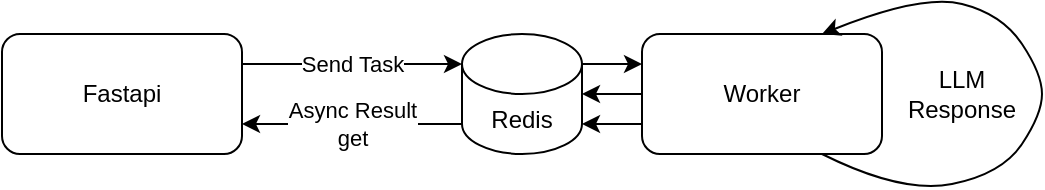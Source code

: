 <mxfile version="21.6.8" type="github">
  <diagram name="Page-1" id="74e2e168-ea6b-b213-b513-2b3c1d86103e">
    <mxGraphModel dx="702" dy="486" grid="1" gridSize="10" guides="1" tooltips="1" connect="1" arrows="1" fold="1" page="1" pageScale="1" pageWidth="1100" pageHeight="850" background="none" math="0" shadow="0">
      <root>
        <mxCell id="0" />
        <mxCell id="1" parent="0" />
        <mxCell id="gXzDlIQ9lHYVgcgvqdBY-1" value="Fastapi" style="rounded=1;whiteSpace=wrap;html=1;" vertex="1" parent="1">
          <mxGeometry x="110" y="280" width="120" height="60" as="geometry" />
        </mxCell>
        <mxCell id="gXzDlIQ9lHYVgcgvqdBY-32" value="" style="edgeStyle=orthogonalEdgeStyle;rounded=0;orthogonalLoop=1;jettySize=auto;html=1;" edge="1" parent="1" source="gXzDlIQ9lHYVgcgvqdBY-2" target="gXzDlIQ9lHYVgcgvqdBY-15">
          <mxGeometry relative="1" as="geometry" />
        </mxCell>
        <mxCell id="gXzDlIQ9lHYVgcgvqdBY-2" value="Worker" style="rounded=1;whiteSpace=wrap;html=1;" vertex="1" parent="1">
          <mxGeometry x="430" y="280" width="120" height="60" as="geometry" />
        </mxCell>
        <mxCell id="gXzDlIQ9lHYVgcgvqdBY-15" value="Redis" style="shape=cylinder3;whiteSpace=wrap;html=1;boundedLbl=1;backgroundOutline=1;size=15;" vertex="1" parent="1">
          <mxGeometry x="340" y="280" width="60" height="60" as="geometry" />
        </mxCell>
        <mxCell id="gXzDlIQ9lHYVgcgvqdBY-21" value="" style="curved=1;endArrow=classic;html=1;rounded=0;exitX=0.75;exitY=1;exitDx=0;exitDy=0;entryX=0.75;entryY=0;entryDx=0;entryDy=0;" edge="1" parent="1" source="gXzDlIQ9lHYVgcgvqdBY-2" target="gXzDlIQ9lHYVgcgvqdBY-2">
          <mxGeometry width="50" height="50" relative="1" as="geometry">
            <mxPoint x="650" y="335" as="sourcePoint" />
            <mxPoint x="700" y="285" as="targetPoint" />
            <Array as="points">
              <mxPoint x="560" y="360" />
              <mxPoint x="610" y="350" />
              <mxPoint x="630" y="320" />
              <mxPoint x="630" y="300" />
              <mxPoint x="610" y="270" />
              <mxPoint x="570" y="260" />
            </Array>
          </mxGeometry>
        </mxCell>
        <mxCell id="gXzDlIQ9lHYVgcgvqdBY-22" value="LLM Response" style="text;html=1;strokeColor=none;fillColor=none;align=center;verticalAlign=middle;whiteSpace=wrap;rounded=0;" vertex="1" parent="1">
          <mxGeometry x="560" y="290" width="60" height="40" as="geometry" />
        </mxCell>
        <mxCell id="gXzDlIQ9lHYVgcgvqdBY-24" value="" style="endArrow=classic;html=1;rounded=0;exitX=1;exitY=0.25;exitDx=0;exitDy=0;entryX=0;entryY=0;entryDx=0;entryDy=15;entryPerimeter=0;" edge="1" parent="1" source="gXzDlIQ9lHYVgcgvqdBY-1" target="gXzDlIQ9lHYVgcgvqdBY-15">
          <mxGeometry relative="1" as="geometry">
            <mxPoint x="580" y="430" as="sourcePoint" />
            <mxPoint x="320" y="290" as="targetPoint" />
          </mxGeometry>
        </mxCell>
        <mxCell id="gXzDlIQ9lHYVgcgvqdBY-25" value="Send Task" style="edgeLabel;resizable=0;html=1;align=center;verticalAlign=middle;" connectable="0" vertex="1" parent="gXzDlIQ9lHYVgcgvqdBY-24">
          <mxGeometry relative="1" as="geometry" />
        </mxCell>
        <mxCell id="gXzDlIQ9lHYVgcgvqdBY-26" value="" style="endArrow=classic;html=1;rounded=0;exitX=0;exitY=1;exitDx=0;exitDy=-15;entryX=1;entryY=0.75;entryDx=0;entryDy=0;exitPerimeter=0;" edge="1" parent="1" source="gXzDlIQ9lHYVgcgvqdBY-15" target="gXzDlIQ9lHYVgcgvqdBY-1">
          <mxGeometry relative="1" as="geometry">
            <mxPoint x="240" y="305" as="sourcePoint" />
            <mxPoint x="336" y="306" as="targetPoint" />
          </mxGeometry>
        </mxCell>
        <mxCell id="gXzDlIQ9lHYVgcgvqdBY-27" value="Async Result&lt;br&gt;get" style="edgeLabel;resizable=0;html=1;align=center;verticalAlign=middle;" connectable="0" vertex="1" parent="gXzDlIQ9lHYVgcgvqdBY-26">
          <mxGeometry relative="1" as="geometry" />
        </mxCell>
        <mxCell id="gXzDlIQ9lHYVgcgvqdBY-28" value="" style="endArrow=classic;html=1;rounded=0;exitX=0;exitY=0.75;exitDx=0;exitDy=0;entryX=1;entryY=1;entryDx=0;entryDy=-15;entryPerimeter=0;" edge="1" parent="1" source="gXzDlIQ9lHYVgcgvqdBY-2" target="gXzDlIQ9lHYVgcgvqdBY-15">
          <mxGeometry relative="1" as="geometry">
            <mxPoint x="340" y="335" as="sourcePoint" />
            <mxPoint x="240" y="335" as="targetPoint" />
          </mxGeometry>
        </mxCell>
        <mxCell id="gXzDlIQ9lHYVgcgvqdBY-30" value="" style="endArrow=classic;html=1;rounded=0;exitX=1;exitY=0;exitDx=0;exitDy=15;entryX=0;entryY=0.25;entryDx=0;entryDy=0;exitPerimeter=0;" edge="1" parent="1" source="gXzDlIQ9lHYVgcgvqdBY-15" target="gXzDlIQ9lHYVgcgvqdBY-2">
          <mxGeometry relative="1" as="geometry">
            <mxPoint x="240" y="305" as="sourcePoint" />
            <mxPoint x="340" y="305" as="targetPoint" />
          </mxGeometry>
        </mxCell>
      </root>
    </mxGraphModel>
  </diagram>
</mxfile>
